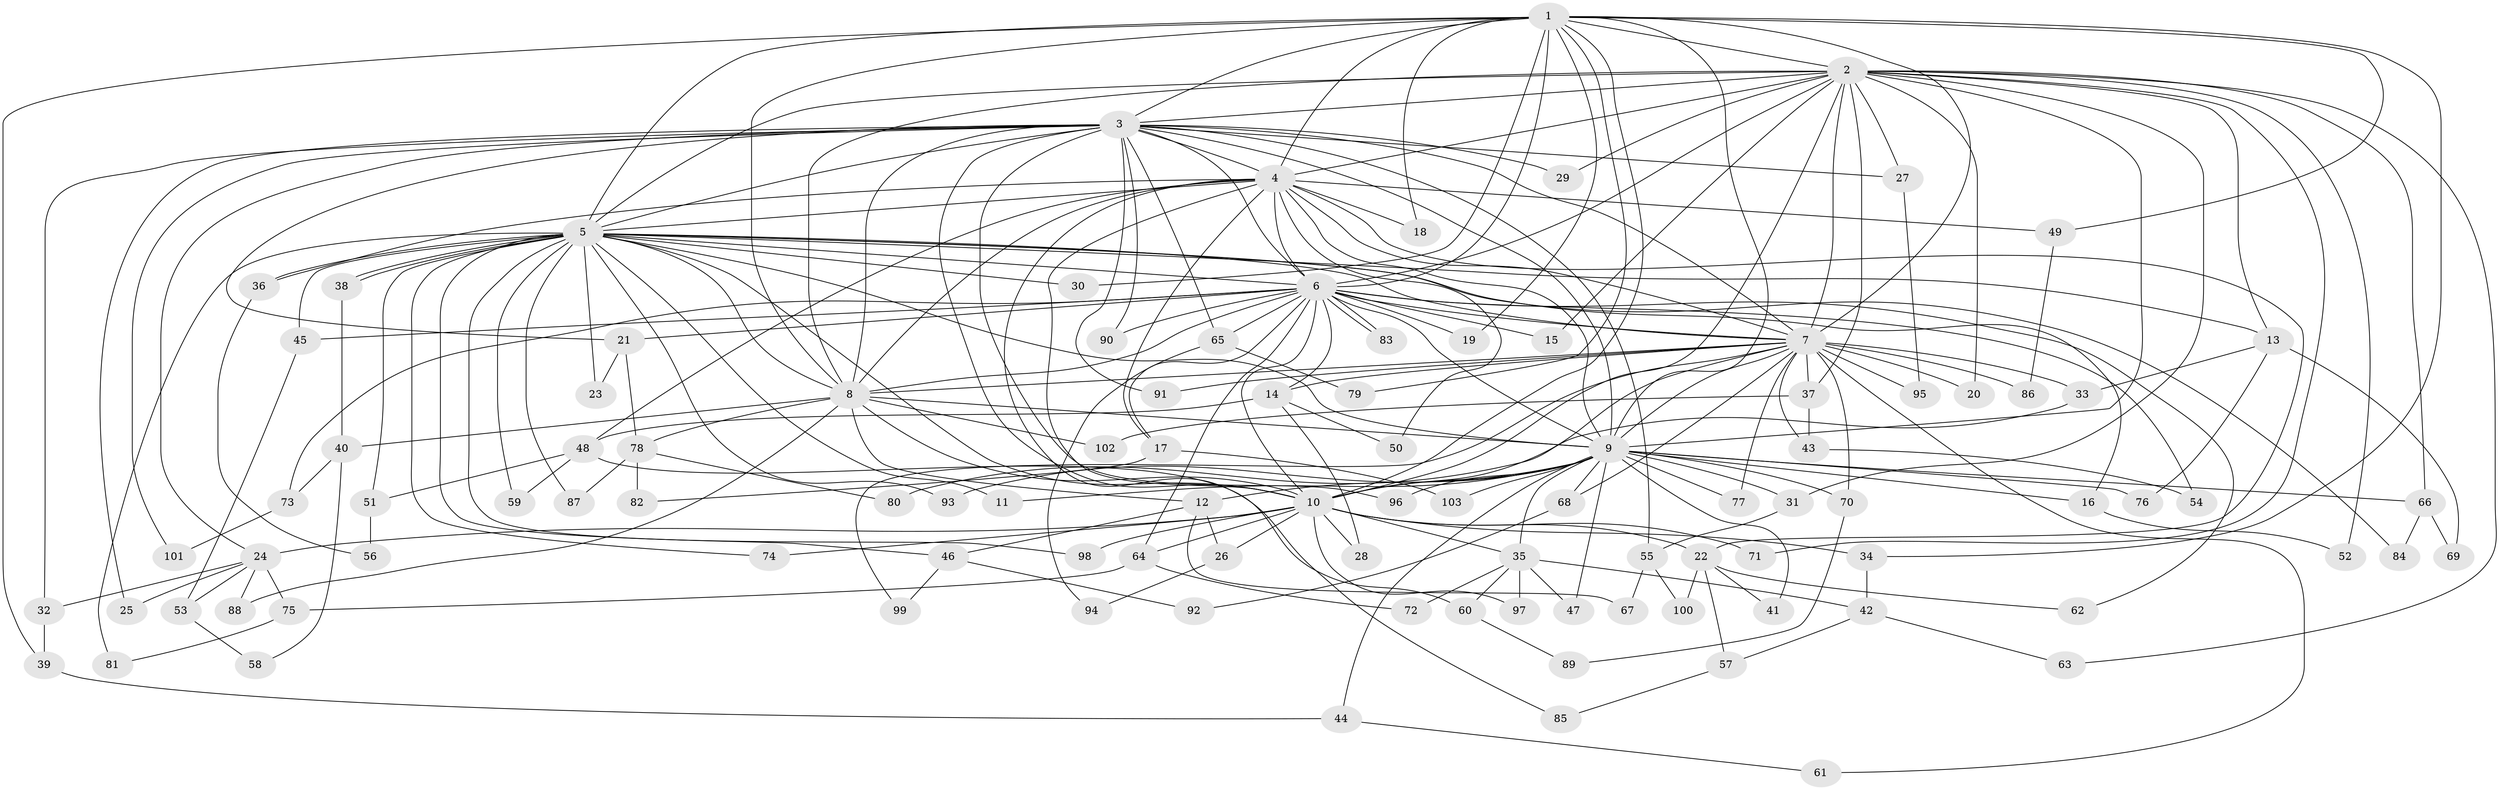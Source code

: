 // coarse degree distribution, {13: 0.013333333333333334, 18: 0.013333333333333334, 31: 0.013333333333333334, 27: 0.013333333333333334, 23: 0.013333333333333334, 14: 0.013333333333333334, 22: 0.013333333333333334, 17: 0.013333333333333334, 2: 0.4, 5: 0.06666666666666667, 3: 0.25333333333333335, 4: 0.10666666666666667, 6: 0.013333333333333334, 7: 0.013333333333333334, 8: 0.013333333333333334, 1: 0.02666666666666667}
// Generated by graph-tools (version 1.1) at 2025/51/02/27/25 19:51:42]
// undirected, 103 vertices, 231 edges
graph export_dot {
graph [start="1"]
  node [color=gray90,style=filled];
  1;
  2;
  3;
  4;
  5;
  6;
  7;
  8;
  9;
  10;
  11;
  12;
  13;
  14;
  15;
  16;
  17;
  18;
  19;
  20;
  21;
  22;
  23;
  24;
  25;
  26;
  27;
  28;
  29;
  30;
  31;
  32;
  33;
  34;
  35;
  36;
  37;
  38;
  39;
  40;
  41;
  42;
  43;
  44;
  45;
  46;
  47;
  48;
  49;
  50;
  51;
  52;
  53;
  54;
  55;
  56;
  57;
  58;
  59;
  60;
  61;
  62;
  63;
  64;
  65;
  66;
  67;
  68;
  69;
  70;
  71;
  72;
  73;
  74;
  75;
  76;
  77;
  78;
  79;
  80;
  81;
  82;
  83;
  84;
  85;
  86;
  87;
  88;
  89;
  90;
  91;
  92;
  93;
  94;
  95;
  96;
  97;
  98;
  99;
  100;
  101;
  102;
  103;
  1 -- 2;
  1 -- 3;
  1 -- 4;
  1 -- 5;
  1 -- 6;
  1 -- 7;
  1 -- 8;
  1 -- 9;
  1 -- 10;
  1 -- 18;
  1 -- 19;
  1 -- 30;
  1 -- 34;
  1 -- 39;
  1 -- 49;
  1 -- 79;
  2 -- 3;
  2 -- 4;
  2 -- 5;
  2 -- 6;
  2 -- 7;
  2 -- 8;
  2 -- 9;
  2 -- 10;
  2 -- 13;
  2 -- 15;
  2 -- 20;
  2 -- 27;
  2 -- 29;
  2 -- 31;
  2 -- 37;
  2 -- 52;
  2 -- 63;
  2 -- 66;
  2 -- 71;
  3 -- 4;
  3 -- 5;
  3 -- 6;
  3 -- 7;
  3 -- 8;
  3 -- 9;
  3 -- 10;
  3 -- 21;
  3 -- 24;
  3 -- 25;
  3 -- 27;
  3 -- 29;
  3 -- 32;
  3 -- 55;
  3 -- 65;
  3 -- 90;
  3 -- 91;
  3 -- 96;
  3 -- 101;
  4 -- 5;
  4 -- 6;
  4 -- 7;
  4 -- 8;
  4 -- 9;
  4 -- 10;
  4 -- 17;
  4 -- 18;
  4 -- 22;
  4 -- 36;
  4 -- 48;
  4 -- 49;
  4 -- 50;
  4 -- 85;
  5 -- 6;
  5 -- 7;
  5 -- 8;
  5 -- 9;
  5 -- 10;
  5 -- 11;
  5 -- 13;
  5 -- 16;
  5 -- 23;
  5 -- 30;
  5 -- 36;
  5 -- 38;
  5 -- 38;
  5 -- 45;
  5 -- 46;
  5 -- 51;
  5 -- 59;
  5 -- 74;
  5 -- 81;
  5 -- 84;
  5 -- 87;
  5 -- 93;
  5 -- 98;
  6 -- 7;
  6 -- 8;
  6 -- 9;
  6 -- 10;
  6 -- 14;
  6 -- 15;
  6 -- 17;
  6 -- 19;
  6 -- 21;
  6 -- 45;
  6 -- 54;
  6 -- 62;
  6 -- 64;
  6 -- 65;
  6 -- 73;
  6 -- 83;
  6 -- 83;
  6 -- 90;
  7 -- 8;
  7 -- 9;
  7 -- 10;
  7 -- 14;
  7 -- 20;
  7 -- 33;
  7 -- 37;
  7 -- 43;
  7 -- 61;
  7 -- 68;
  7 -- 70;
  7 -- 77;
  7 -- 86;
  7 -- 91;
  7 -- 95;
  7 -- 99;
  8 -- 9;
  8 -- 10;
  8 -- 12;
  8 -- 40;
  8 -- 78;
  8 -- 88;
  8 -- 102;
  9 -- 10;
  9 -- 11;
  9 -- 12;
  9 -- 16;
  9 -- 31;
  9 -- 35;
  9 -- 41;
  9 -- 44;
  9 -- 47;
  9 -- 66;
  9 -- 68;
  9 -- 70;
  9 -- 76;
  9 -- 77;
  9 -- 93;
  9 -- 96;
  9 -- 103;
  10 -- 22;
  10 -- 24;
  10 -- 26;
  10 -- 28;
  10 -- 34;
  10 -- 35;
  10 -- 64;
  10 -- 71;
  10 -- 74;
  10 -- 97;
  10 -- 98;
  12 -- 26;
  12 -- 46;
  12 -- 67;
  13 -- 33;
  13 -- 69;
  13 -- 76;
  14 -- 28;
  14 -- 48;
  14 -- 50;
  16 -- 52;
  17 -- 82;
  17 -- 103;
  21 -- 23;
  21 -- 78;
  22 -- 41;
  22 -- 57;
  22 -- 62;
  22 -- 100;
  24 -- 25;
  24 -- 32;
  24 -- 53;
  24 -- 75;
  24 -- 88;
  26 -- 94;
  27 -- 95;
  31 -- 55;
  32 -- 39;
  33 -- 80;
  34 -- 42;
  35 -- 42;
  35 -- 47;
  35 -- 60;
  35 -- 72;
  35 -- 97;
  36 -- 56;
  37 -- 43;
  37 -- 102;
  38 -- 40;
  39 -- 44;
  40 -- 58;
  40 -- 73;
  42 -- 57;
  42 -- 63;
  43 -- 54;
  44 -- 61;
  45 -- 53;
  46 -- 92;
  46 -- 99;
  48 -- 51;
  48 -- 59;
  48 -- 60;
  49 -- 86;
  51 -- 56;
  53 -- 58;
  55 -- 67;
  55 -- 100;
  57 -- 85;
  60 -- 89;
  64 -- 72;
  64 -- 75;
  65 -- 79;
  65 -- 94;
  66 -- 69;
  66 -- 84;
  68 -- 92;
  70 -- 89;
  73 -- 101;
  75 -- 81;
  78 -- 80;
  78 -- 82;
  78 -- 87;
}
